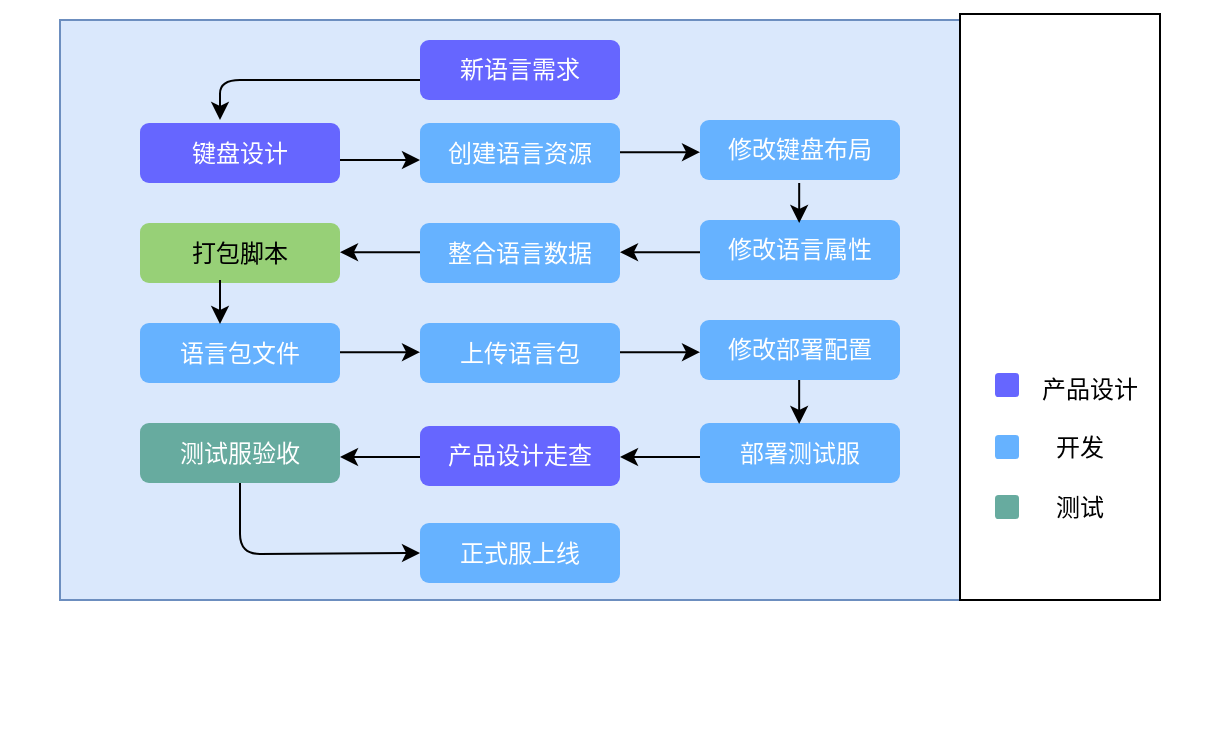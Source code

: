 <mxfile version="14.4.3" type="github">
  <diagram id="39g6dn5C_Y2pjblxklAl" name="Page-1">
    <mxGraphModel dx="865" dy="457" grid="1" gridSize="10" guides="1" tooltips="1" connect="1" arrows="1" fold="1" page="1" pageScale="1" pageWidth="1654" pageHeight="2336" math="0" shadow="0">
      <root>
        <mxCell id="0" />
        <mxCell id="1" parent="0" />
        <mxCell id="9HN6wKcO5MAdERd0DkRd-49" value="" style="rounded=0;whiteSpace=wrap;html=1;fontSize=12;fontColor=#FFFFFF;fillColor=none;strokeColor=none;" vertex="1" parent="1">
          <mxGeometry x="190" y="300" width="610" height="370" as="geometry" />
        </mxCell>
        <mxCell id="9HN6wKcO5MAdERd0DkRd-18" value="" style="rounded=0;whiteSpace=wrap;html=1;fontSize=13;shadow=0;fillColor=#dae8fc;strokeColor=#6c8ebf;" vertex="1" parent="1">
          <mxGeometry x="220" y="310" width="450" height="290" as="geometry" />
        </mxCell>
        <mxCell id="9HN6wKcO5MAdERd0DkRd-1" value="&lt;span style=&quot;font-size: 12px;&quot;&gt;新语言需求&lt;/span&gt;" style="rounded=1;whiteSpace=wrap;html=1;strokeColor=none;fontSize=12;fontColor=#FFFFFF;fillColor=#6666FF;" vertex="1" parent="1">
          <mxGeometry x="400" y="320" width="100" height="30" as="geometry" />
        </mxCell>
        <mxCell id="9HN6wKcO5MAdERd0DkRd-2" value="键盘设计" style="rounded=1;whiteSpace=wrap;html=1;fillColor=#6666FF;fontColor=#FFFFFF;strokeColor=none;fontSize=12;" vertex="1" parent="1">
          <mxGeometry x="260" y="361.5" width="100" height="30" as="geometry" />
        </mxCell>
        <mxCell id="9HN6wKcO5MAdERd0DkRd-4" value="修改语言属性" style="rounded=1;whiteSpace=wrap;html=1;strokeColor=none;fontSize=12;fillColor=#66B2FF;fontColor=#FFFFFF;" vertex="1" parent="1">
          <mxGeometry x="540" y="410" width="100" height="30" as="geometry" />
        </mxCell>
        <mxCell id="9HN6wKcO5MAdERd0DkRd-5" value="打包脚本" style="rounded=1;whiteSpace=wrap;html=1;fillColor=#97D077;strokeColor=none;fontSize=12;" vertex="1" parent="1">
          <mxGeometry x="260" y="411.5" width="100" height="30" as="geometry" />
        </mxCell>
        <mxCell id="9HN6wKcO5MAdERd0DkRd-6" value="产品设计走查" style="rounded=1;whiteSpace=wrap;html=1;strokeColor=none;fontSize=12;fillColor=#6666FF;fontColor=#FFFFFF;" vertex="1" parent="1">
          <mxGeometry x="400" y="513" width="100" height="30" as="geometry" />
        </mxCell>
        <mxCell id="9HN6wKcO5MAdERd0DkRd-7" value="修改键盘布局" style="rounded=1;whiteSpace=wrap;html=1;strokeColor=none;fontColor=#FFFFFF;fontSize=12;fillColor=#66B2FF;" vertex="1" parent="1">
          <mxGeometry x="540" y="360" width="100" height="30" as="geometry" />
        </mxCell>
        <mxCell id="9HN6wKcO5MAdERd0DkRd-8" value="语言包文件" style="rounded=1;whiteSpace=wrap;html=1;strokeColor=none;fontColor=#FFFFFF;fontSize=12;fillColor=#66B2FF;" vertex="1" parent="1">
          <mxGeometry x="260" y="461.5" width="100" height="30" as="geometry" />
        </mxCell>
        <mxCell id="9HN6wKcO5MAdERd0DkRd-9" value="上传语言包" style="rounded=1;whiteSpace=wrap;html=1;strokeColor=none;fontSize=12;fillColor=#66B2FF;fontColor=#FFFFFF;" vertex="1" parent="1">
          <mxGeometry x="400" y="461.5" width="100" height="30" as="geometry" />
        </mxCell>
        <mxCell id="9HN6wKcO5MAdERd0DkRd-10" value="整合语言数据" style="rounded=1;whiteSpace=wrap;html=1;fontColor=#FFFFFF;strokeColor=none;fontSize=12;fillColor=#66B2FF;" vertex="1" parent="1">
          <mxGeometry x="400" y="411.5" width="100" height="30" as="geometry" />
        </mxCell>
        <mxCell id="9HN6wKcO5MAdERd0DkRd-12" value="测试服验收" style="rounded=1;whiteSpace=wrap;html=1;strokeColor=none;fontColor=#FFFFFF;fontSize=12;fillColor=#67AB9F;" vertex="1" parent="1">
          <mxGeometry x="260" y="511.5" width="100" height="30" as="geometry" />
        </mxCell>
        <mxCell id="9HN6wKcO5MAdERd0DkRd-13" value="正式服上线" style="rounded=1;whiteSpace=wrap;html=1;strokeColor=none;fontColor=#FFFFFF;fontSize=12;fillColor=#66B2FF;" vertex="1" parent="1">
          <mxGeometry x="400" y="561.5" width="100" height="30" as="geometry" />
        </mxCell>
        <mxCell id="9HN6wKcO5MAdERd0DkRd-14" value="创建语言资源" style="rounded=1;whiteSpace=wrap;html=1;fontSize=12;strokeColor=none;fillColor=#66B2FF;fontColor=#FFFFFF;" vertex="1" parent="1">
          <mxGeometry x="400" y="361.5" width="100" height="30" as="geometry" />
        </mxCell>
        <mxCell id="9HN6wKcO5MAdERd0DkRd-15" value="修改部署配置" style="rounded=1;whiteSpace=wrap;html=1;strokeColor=none;fontSize=12;fillColor=#66B2FF;fontColor=#FFFFFF;" vertex="1" parent="1">
          <mxGeometry x="540" y="460" width="100" height="30" as="geometry" />
        </mxCell>
        <mxCell id="9HN6wKcO5MAdERd0DkRd-16" value="部署测试服" style="rounded=1;whiteSpace=wrap;html=1;strokeColor=none;fontColor=#FFFFFF;fontSize=12;fillColor=#66B2FF;" vertex="1" parent="1">
          <mxGeometry x="540" y="511.5" width="100" height="30" as="geometry" />
        </mxCell>
        <mxCell id="9HN6wKcO5MAdERd0DkRd-19" value="" style="rounded=0;whiteSpace=wrap;html=1;" vertex="1" parent="1">
          <mxGeometry x="670" y="307" width="100" height="293" as="geometry" />
        </mxCell>
        <mxCell id="9HN6wKcO5MAdERd0DkRd-20" value="" style="rounded=1;whiteSpace=wrap;html=1;strokeColor=none;fillColor=#6666FF;" vertex="1" parent="1">
          <mxGeometry x="687.5" y="486.5" width="12" height="12" as="geometry" />
        </mxCell>
        <mxCell id="9HN6wKcO5MAdERd0DkRd-21" value="" style="rounded=1;whiteSpace=wrap;html=1;strokeColor=none;fillColor=#66B2FF;" vertex="1" parent="1">
          <mxGeometry x="687.5" y="517.5" width="12" height="12" as="geometry" />
        </mxCell>
        <mxCell id="9HN6wKcO5MAdERd0DkRd-22" value="" style="rounded=1;whiteSpace=wrap;html=1;fillColor=#67AB9F;strokeColor=none;" vertex="1" parent="1">
          <mxGeometry x="687.5" y="547.5" width="12" height="12" as="geometry" />
        </mxCell>
        <mxCell id="9HN6wKcO5MAdERd0DkRd-23" value="产品设计" style="text;html=1;strokeColor=none;fillColor=none;align=center;verticalAlign=middle;whiteSpace=wrap;rounded=0;" vertex="1" parent="1">
          <mxGeometry x="710" y="486" width="50" height="17" as="geometry" />
        </mxCell>
        <mxCell id="9HN6wKcO5MAdERd0DkRd-24" value="开发" style="text;html=1;strokeColor=none;fillColor=none;align=center;verticalAlign=middle;whiteSpace=wrap;rounded=0;" vertex="1" parent="1">
          <mxGeometry x="710" y="513.5" width="40" height="20" as="geometry" />
        </mxCell>
        <mxCell id="9HN6wKcO5MAdERd0DkRd-25" value="测试" style="text;html=1;strokeColor=none;fillColor=none;align=center;verticalAlign=middle;whiteSpace=wrap;rounded=0;" vertex="1" parent="1">
          <mxGeometry x="710" y="543.5" width="40" height="20" as="geometry" />
        </mxCell>
        <mxCell id="9HN6wKcO5MAdERd0DkRd-26" value="" style="endArrow=classic;html=1;exitX=0;exitY=0.5;exitDx=0;exitDy=0;" edge="1" parent="1">
          <mxGeometry width="50" height="50" relative="1" as="geometry">
            <mxPoint x="400" y="340" as="sourcePoint" />
            <mxPoint x="300" y="360" as="targetPoint" />
            <Array as="points">
              <mxPoint x="300" y="340" />
            </Array>
          </mxGeometry>
        </mxCell>
        <mxCell id="9HN6wKcO5MAdERd0DkRd-28" value="" style="endArrow=classic;html=1;fontColor=#FFFFFF;" edge="1" parent="1">
          <mxGeometry width="50" height="50" relative="1" as="geometry">
            <mxPoint x="500" y="376.08" as="sourcePoint" />
            <mxPoint x="540" y="376.08" as="targetPoint" />
          </mxGeometry>
        </mxCell>
        <mxCell id="9HN6wKcO5MAdERd0DkRd-29" value="" style="endArrow=classic;html=1;fontColor=#FFFFFF;" edge="1" parent="1">
          <mxGeometry width="50" height="50" relative="1" as="geometry">
            <mxPoint x="540" y="426.08" as="sourcePoint" />
            <mxPoint x="500" y="426.08" as="targetPoint" />
            <Array as="points" />
          </mxGeometry>
        </mxCell>
        <mxCell id="9HN6wKcO5MAdERd0DkRd-30" value="" style="endArrow=classic;html=1;fontColor=#FFFFFF;" edge="1" parent="1">
          <mxGeometry width="50" height="50" relative="1" as="geometry">
            <mxPoint x="360" y="476.08" as="sourcePoint" />
            <mxPoint x="400" y="476.08" as="targetPoint" />
          </mxGeometry>
        </mxCell>
        <mxCell id="9HN6wKcO5MAdERd0DkRd-31" value="" style="endArrow=classic;html=1;fontColor=#FFFFFF;" edge="1" parent="1">
          <mxGeometry width="50" height="50" relative="1" as="geometry">
            <mxPoint x="500" y="476.08" as="sourcePoint" />
            <mxPoint x="540" y="476.08" as="targetPoint" />
          </mxGeometry>
        </mxCell>
        <mxCell id="9HN6wKcO5MAdERd0DkRd-32" value="" style="endArrow=classic;html=1;fontColor=#FFFFFF;" edge="1" parent="1">
          <mxGeometry width="50" height="50" relative="1" as="geometry">
            <mxPoint x="360" y="380" as="sourcePoint" />
            <mxPoint x="400" y="380" as="targetPoint" />
          </mxGeometry>
        </mxCell>
        <mxCell id="9HN6wKcO5MAdERd0DkRd-33" value="" style="endArrow=classic;html=1;fontColor=#FFFFFF;" edge="1" parent="1">
          <mxGeometry width="50" height="50" relative="1" as="geometry">
            <mxPoint x="540" y="528.5" as="sourcePoint" />
            <mxPoint x="500" y="528.5" as="targetPoint" />
            <Array as="points" />
          </mxGeometry>
        </mxCell>
        <mxCell id="9HN6wKcO5MAdERd0DkRd-34" value="" style="endArrow=classic;html=1;fontColor=#FFFFFF;" edge="1" parent="1">
          <mxGeometry width="50" height="50" relative="1" as="geometry">
            <mxPoint x="400" y="528.5" as="sourcePoint" />
            <mxPoint x="360" y="528.5" as="targetPoint" />
            <Array as="points" />
          </mxGeometry>
        </mxCell>
        <mxCell id="9HN6wKcO5MAdERd0DkRd-35" value="" style="endArrow=classic;html=1;fontColor=#FFFFFF;" edge="1" parent="1">
          <mxGeometry width="50" height="50" relative="1" as="geometry">
            <mxPoint x="400" y="426.08" as="sourcePoint" />
            <mxPoint x="360" y="426.08" as="targetPoint" />
            <Array as="points" />
          </mxGeometry>
        </mxCell>
        <mxCell id="9HN6wKcO5MAdERd0DkRd-42" value="" style="edgeStyle=orthogonalEdgeStyle;rounded=0;orthogonalLoop=1;jettySize=auto;html=1;" edge="1" parent="1">
          <mxGeometry relative="1" as="geometry">
            <mxPoint x="300" y="440" as="sourcePoint" />
            <mxPoint x="300" y="462" as="targetPoint" />
          </mxGeometry>
        </mxCell>
        <mxCell id="9HN6wKcO5MAdERd0DkRd-43" value="" style="edgeStyle=orthogonalEdgeStyle;rounded=0;orthogonalLoop=1;jettySize=auto;html=1;" edge="1" parent="1">
          <mxGeometry relative="1" as="geometry">
            <mxPoint x="589.58" y="490" as="sourcePoint" />
            <mxPoint x="589.58" y="512" as="targetPoint" />
          </mxGeometry>
        </mxCell>
        <mxCell id="9HN6wKcO5MAdERd0DkRd-45" value="" style="edgeStyle=orthogonalEdgeStyle;rounded=0;orthogonalLoop=1;jettySize=auto;html=1;" edge="1" parent="1">
          <mxGeometry relative="1" as="geometry">
            <mxPoint x="589.58" y="391.5" as="sourcePoint" />
            <mxPoint x="589.58" y="411.5" as="targetPoint" />
            <Array as="points">
              <mxPoint x="589.58" y="411.5" />
              <mxPoint x="589.58" y="411.5" />
            </Array>
          </mxGeometry>
        </mxCell>
        <mxCell id="9HN6wKcO5MAdERd0DkRd-46" value="" style="endArrow=classic;html=1;exitX=0.5;exitY=1;exitDx=0;exitDy=0;entryX=0;entryY=0.5;entryDx=0;entryDy=0;" edge="1" parent="1" source="9HN6wKcO5MAdERd0DkRd-12" target="9HN6wKcO5MAdERd0DkRd-13">
          <mxGeometry width="50" height="50" relative="1" as="geometry">
            <mxPoint x="300" y="590" as="sourcePoint" />
            <mxPoint x="400" y="661" as="targetPoint" />
            <Array as="points">
              <mxPoint x="310" y="577" />
            </Array>
          </mxGeometry>
        </mxCell>
      </root>
    </mxGraphModel>
  </diagram>
</mxfile>
